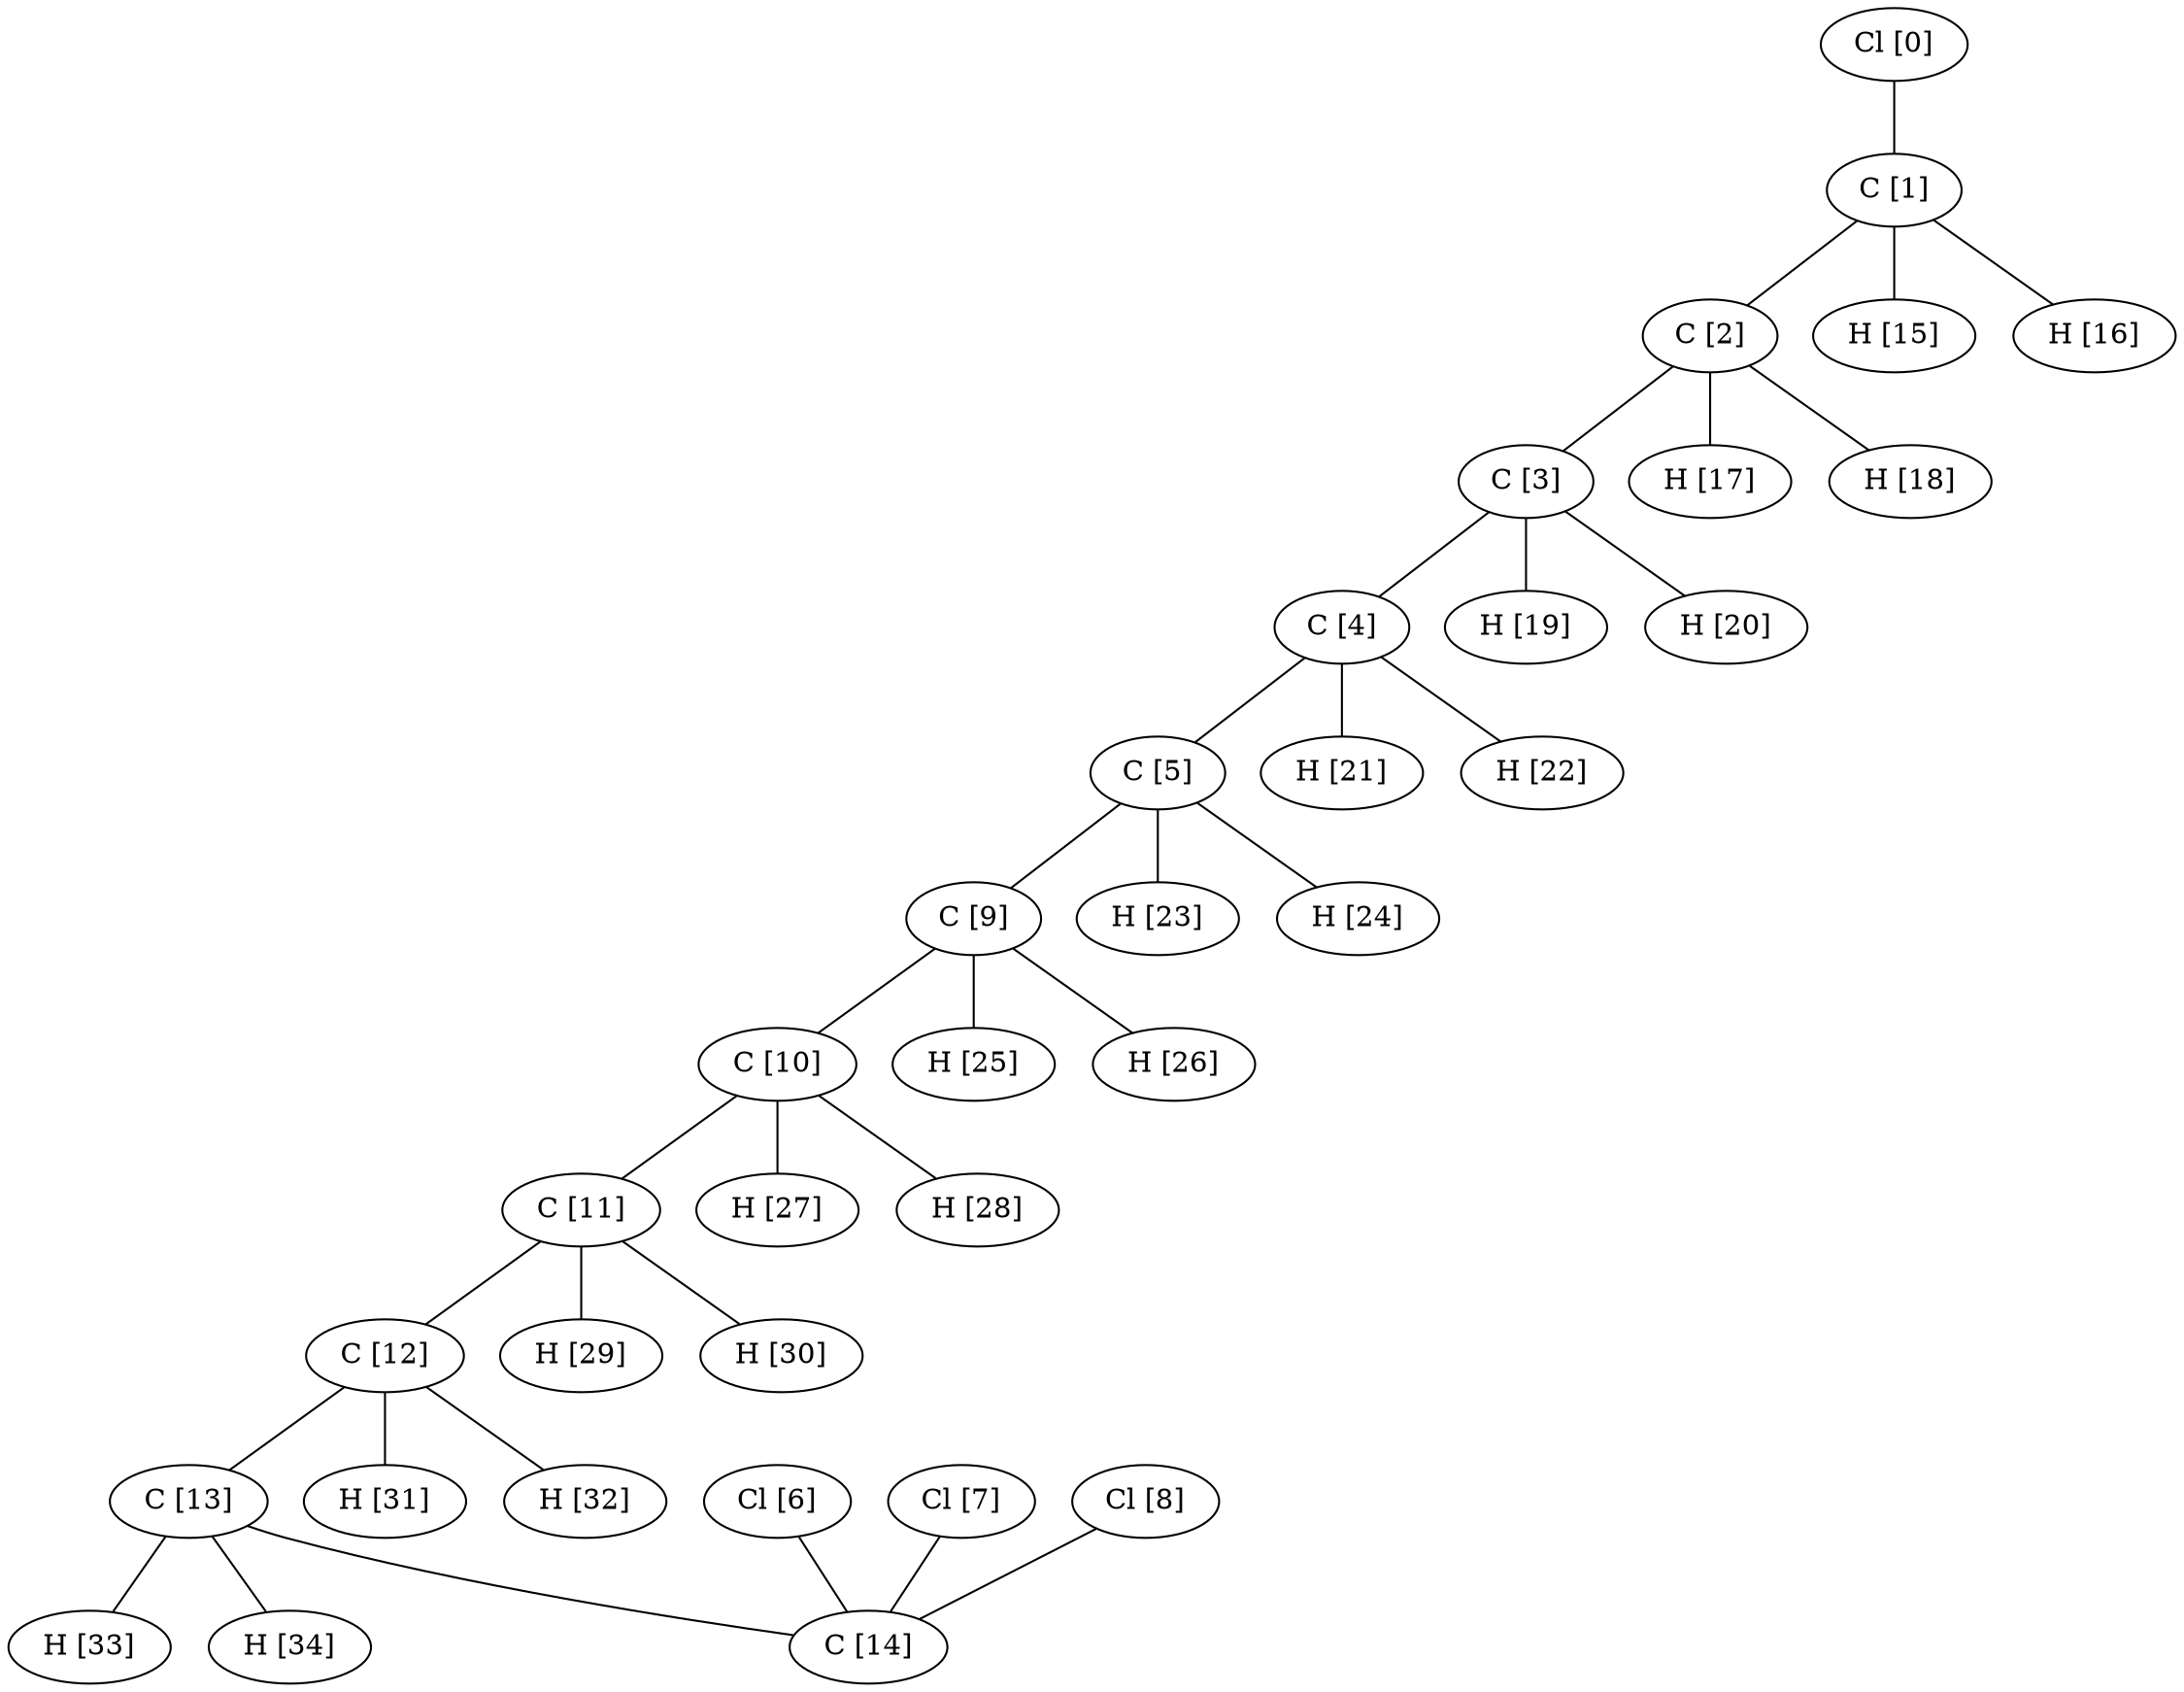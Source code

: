 graph G {
0[label="Cl [0]"];
1[label="C [1]"];
2[label="C [2]"];
3[label="C [3]"];
4[label="C [4]"];
5[label="C [5]"];
6[label="Cl [6]"];
7[label="Cl [7]"];
8[label="Cl [8]"];
9[label="C [9]"];
10[label="C [10]"];
11[label="C [11]"];
12[label="C [12]"];
13[label="C [13]"];
14[label="C [14]"];
15[label="H [15]"];
16[label="H [16]"];
17[label="H [17]"];
18[label="H [18]"];
19[label="H [19]"];
20[label="H [20]"];
21[label="H [21]"];
22[label="H [22]"];
23[label="H [23]"];
24[label="H [24]"];
25[label="H [25]"];
26[label="H [26]"];
27[label="H [27]"];
28[label="H [28]"];
29[label="H [29]"];
30[label="H [30]"];
31[label="H [31]"];
32[label="H [32]"];
33[label="H [33]"];
34[label="H [34]"];
0--1 ;
1--2 ;
1--15 ;
1--16 ;
2--3 ;
2--17 ;
2--18 ;
3--4 ;
3--19 ;
3--20 ;
4--5 ;
4--21 ;
4--22 ;
5--9 ;
5--23 ;
5--24 ;
6--14 ;
7--14 ;
8--14 ;
9--10 ;
9--25 ;
9--26 ;
10--11 ;
10--27 ;
10--28 ;
11--12 ;
11--29 ;
11--30 ;
12--13 ;
12--31 ;
12--32 ;
13--14 ;
13--33 ;
13--34 ;
}
